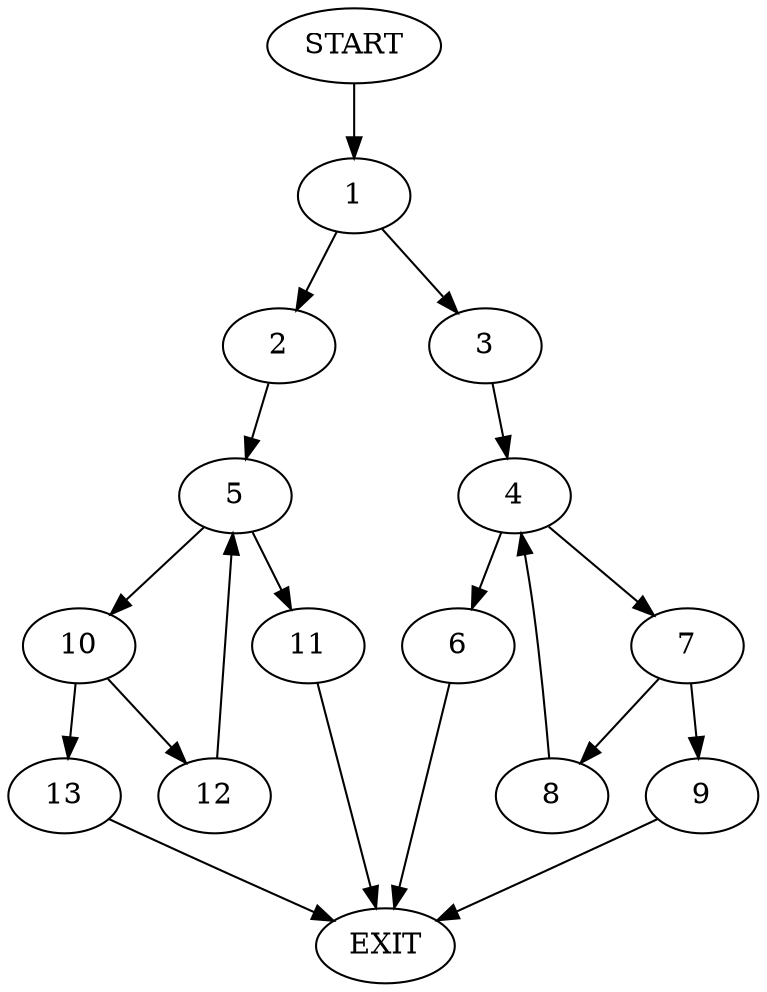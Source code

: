 digraph {
0 [label="START"]
14 [label="EXIT"]
0 -> 1
1 -> 2
1 -> 3
3 -> 4
2 -> 5
4 -> 6
4 -> 7
6 -> 14
7 -> 8
7 -> 9
9 -> 14
8 -> 4
5 -> 10
5 -> 11
11 -> 14
10 -> 12
10 -> 13
12 -> 5
13 -> 14
}

